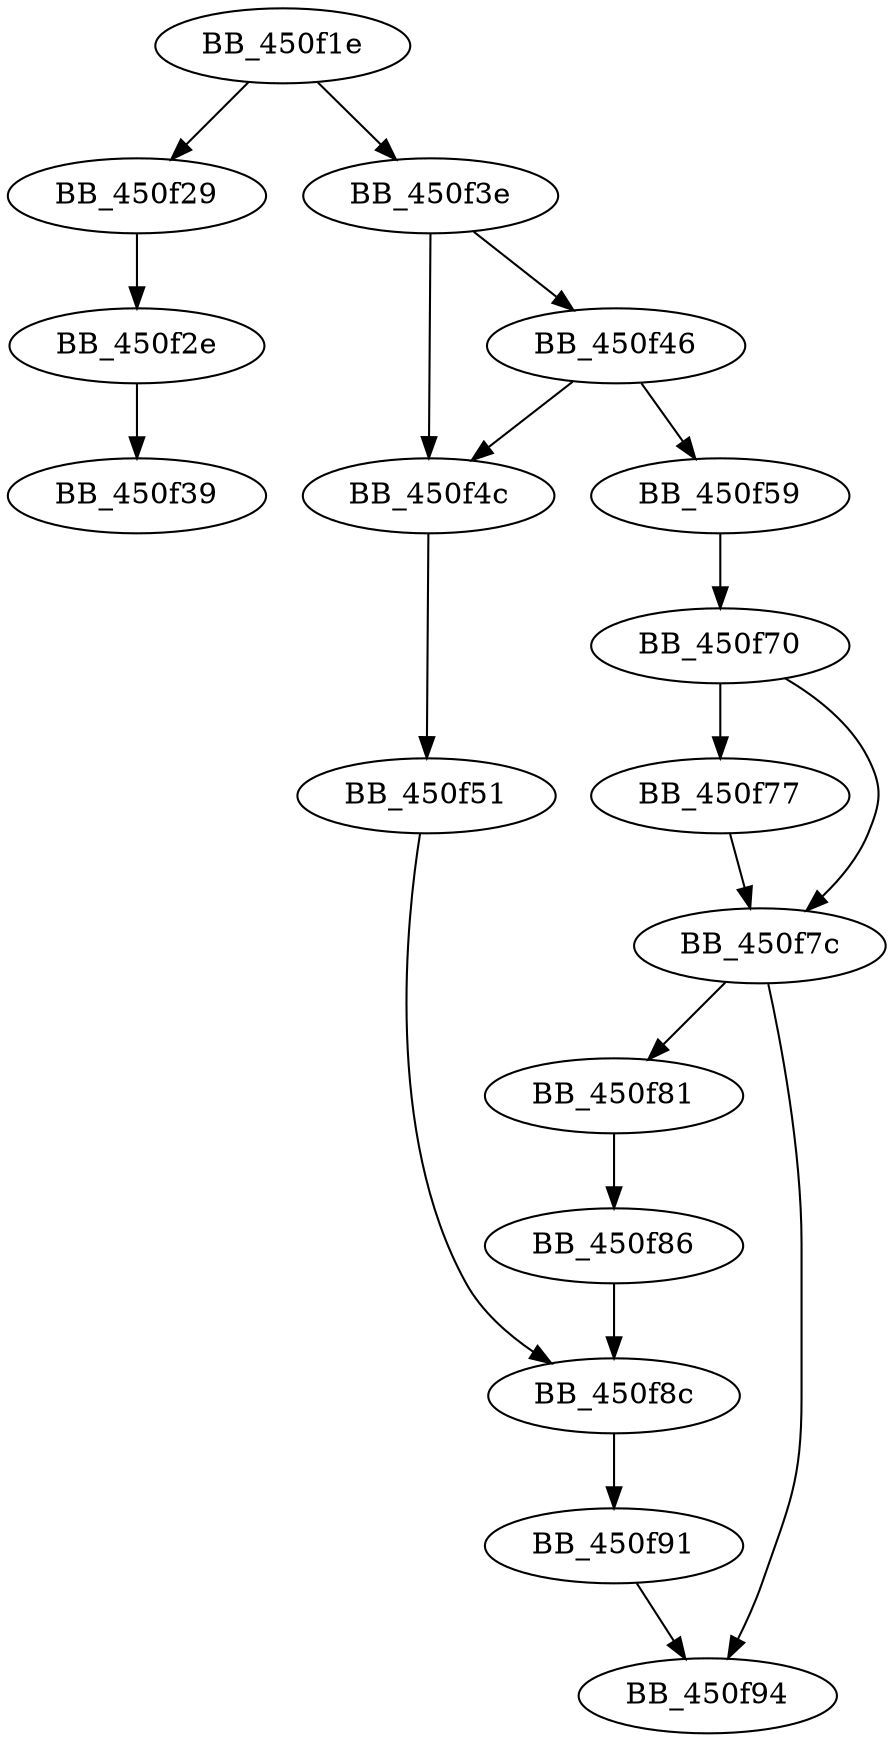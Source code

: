 DiGraph sub_450F1E{
BB_450f1e->BB_450f29
BB_450f1e->BB_450f3e
BB_450f29->BB_450f2e
BB_450f2e->BB_450f39
BB_450f3e->BB_450f46
BB_450f3e->BB_450f4c
BB_450f46->BB_450f4c
BB_450f46->BB_450f59
BB_450f4c->BB_450f51
BB_450f51->BB_450f8c
BB_450f59->BB_450f70
BB_450f70->BB_450f77
BB_450f70->BB_450f7c
BB_450f77->BB_450f7c
BB_450f7c->BB_450f81
BB_450f7c->BB_450f94
BB_450f81->BB_450f86
BB_450f86->BB_450f8c
BB_450f8c->BB_450f91
BB_450f91->BB_450f94
}
